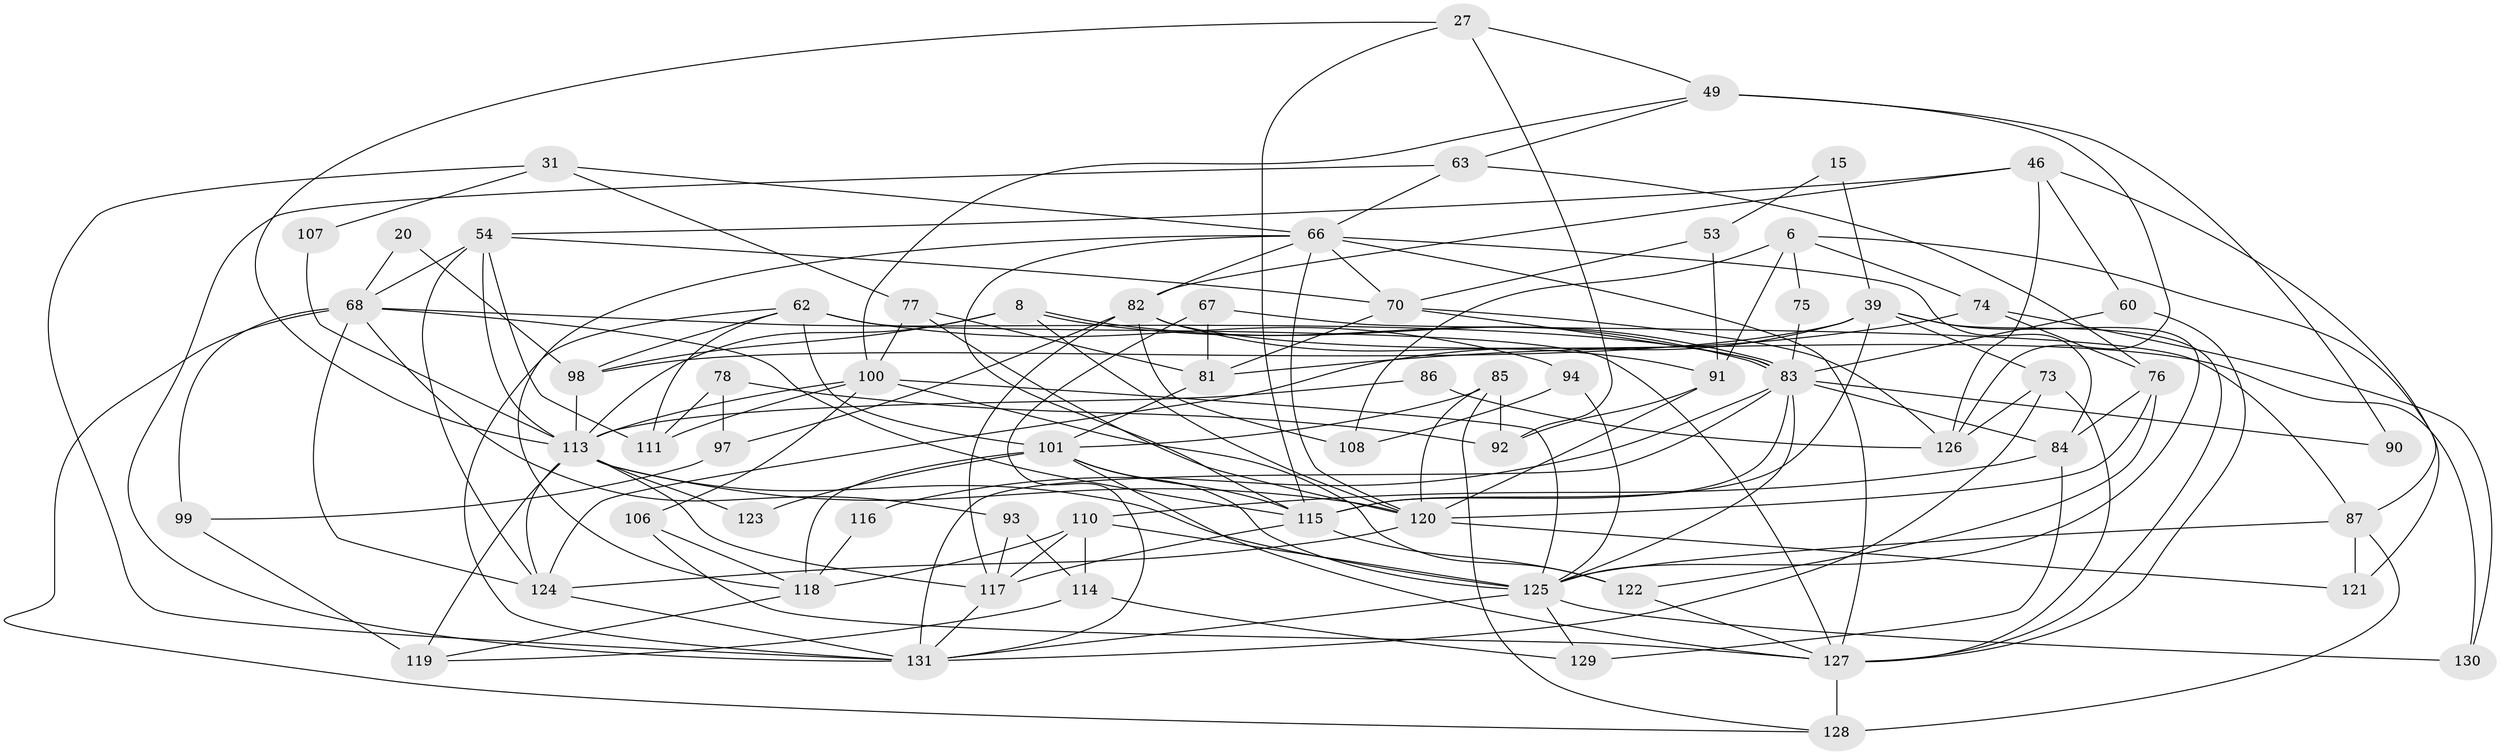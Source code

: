 // original degree distribution, {3: 0.24427480916030533, 4: 0.2824427480916031, 6: 0.09923664122137404, 7: 0.030534351145038167, 5: 0.1984732824427481, 2: 0.13740458015267176, 8: 0.007633587786259542}
// Generated by graph-tools (version 1.1) at 2025/50/03/09/25 04:50:43]
// undirected, 65 vertices, 160 edges
graph export_dot {
graph [start="1"]
  node [color=gray90,style=filled];
  6;
  8;
  15;
  20;
  27;
  31;
  39 [super="+21"];
  46 [super="+7"];
  49 [super="+30"];
  53;
  54 [super="+25+38"];
  60;
  62 [super="+12+35"];
  63;
  66 [super="+56+50"];
  67;
  68 [super="+4+10"];
  70;
  73;
  74;
  75;
  76 [super="+16"];
  77;
  78;
  81 [super="+1"];
  82 [super="+36+55"];
  83 [super="+28+26+59"];
  84 [super="+5"];
  85 [super="+40"];
  86;
  87 [super="+45"];
  90;
  91 [super="+80"];
  92;
  93;
  94;
  97 [super="+48"];
  98 [super="+58"];
  99;
  100 [super="+3+88+72"];
  101 [super="+33+44+96"];
  106;
  107;
  108 [super="+95"];
  110;
  111;
  113 [super="+69+89+109"];
  114;
  115 [super="+42+71"];
  116;
  117 [super="+23+104"];
  118 [super="+18"];
  119 [super="+41"];
  120 [super="+64"];
  121;
  122;
  123;
  124 [super="+32+2+52"];
  125 [super="+43+105"];
  126;
  127 [super="+37+61"];
  128 [super="+57"];
  129 [super="+79"];
  130;
  131 [super="+34+112"];
  6 -- 91 [weight=2];
  6 -- 74;
  6 -- 75;
  6 -- 108;
  6 -- 121;
  8 -- 83;
  8 -- 83;
  8 -- 98 [weight=2];
  8 -- 113 [weight=2];
  8 -- 120;
  15 -- 53;
  15 -- 39;
  20 -- 68;
  20 -- 98;
  27 -- 92;
  27 -- 115;
  27 -- 49;
  27 -- 113;
  31 -- 77;
  31 -- 107;
  31 -- 66;
  31 -- 131;
  39 -- 125;
  39 -- 127;
  39 -- 73 [weight=2];
  39 -- 115 [weight=2];
  39 -- 98;
  39 -- 124 [weight=2];
  46 -- 87;
  46 -- 60;
  46 -- 126;
  46 -- 54;
  46 -- 82;
  49 -- 100;
  49 -- 90;
  49 -- 126;
  49 -- 63;
  53 -- 70;
  53 -- 91 [weight=2];
  54 -- 113 [weight=3];
  54 -- 68;
  54 -- 70;
  54 -- 124;
  54 -- 111;
  60 -- 83;
  60 -- 127;
  62 -- 98 [weight=2];
  62 -- 94 [weight=2];
  62 -- 111;
  62 -- 131;
  62 -- 101 [weight=2];
  62 -- 127;
  63 -- 66;
  63 -- 76;
  63 -- 131;
  66 -- 120;
  66 -- 82 [weight=2];
  66 -- 115;
  66 -- 84 [weight=2];
  66 -- 70;
  66 -- 118;
  66 -- 127;
  67 -- 87;
  67 -- 81;
  67 -- 131;
  68 -- 83;
  68 -- 99;
  68 -- 128;
  68 -- 115 [weight=2];
  68 -- 93;
  68 -- 124;
  70 -- 83;
  70 -- 81;
  70 -- 126;
  73 -- 126;
  73 -- 131;
  73 -- 127;
  74 -- 130;
  74 -- 81;
  74 -- 76;
  75 -- 83;
  76 -- 84;
  76 -- 122;
  76 -- 120;
  77 -- 81;
  77 -- 100;
  77 -- 120;
  78 -- 111;
  78 -- 92;
  78 -- 97;
  81 -- 101;
  82 -- 117;
  82 -- 91 [weight=2];
  82 -- 108;
  82 -- 130;
  82 -- 97;
  83 -- 131 [weight=2];
  83 -- 115;
  83 -- 84;
  83 -- 116;
  83 -- 90;
  83 -- 125;
  84 -- 129 [weight=2];
  84 -- 110;
  85 -- 92 [weight=2];
  85 -- 120;
  85 -- 128;
  85 -- 101;
  86 -- 126;
  86 -- 113;
  87 -- 128 [weight=2];
  87 -- 121;
  87 -- 125 [weight=2];
  91 -- 92;
  91 -- 120;
  93 -- 117;
  93 -- 114;
  94 -- 108 [weight=2];
  94 -- 125;
  97 -- 99;
  98 -- 113;
  99 -- 119;
  100 -- 111 [weight=2];
  100 -- 113 [weight=2];
  100 -- 106;
  100 -- 122;
  100 -- 125;
  101 -- 123;
  101 -- 125 [weight=3];
  101 -- 115;
  101 -- 118 [weight=2];
  101 -- 127;
  106 -- 127;
  106 -- 118;
  107 -- 113;
  110 -- 114;
  110 -- 117;
  110 -- 118;
  110 -- 125;
  113 -- 119 [weight=2];
  113 -- 125 [weight=4];
  113 -- 124;
  113 -- 123;
  113 -- 120;
  113 -- 117;
  114 -- 119;
  114 -- 129;
  115 -- 122;
  115 -- 117;
  116 -- 118;
  117 -- 131;
  118 -- 119;
  120 -- 124 [weight=2];
  120 -- 121;
  122 -- 127;
  124 -- 131 [weight=2];
  125 -- 131 [weight=2];
  125 -- 129;
  125 -- 130;
  127 -- 128 [weight=2];
}
